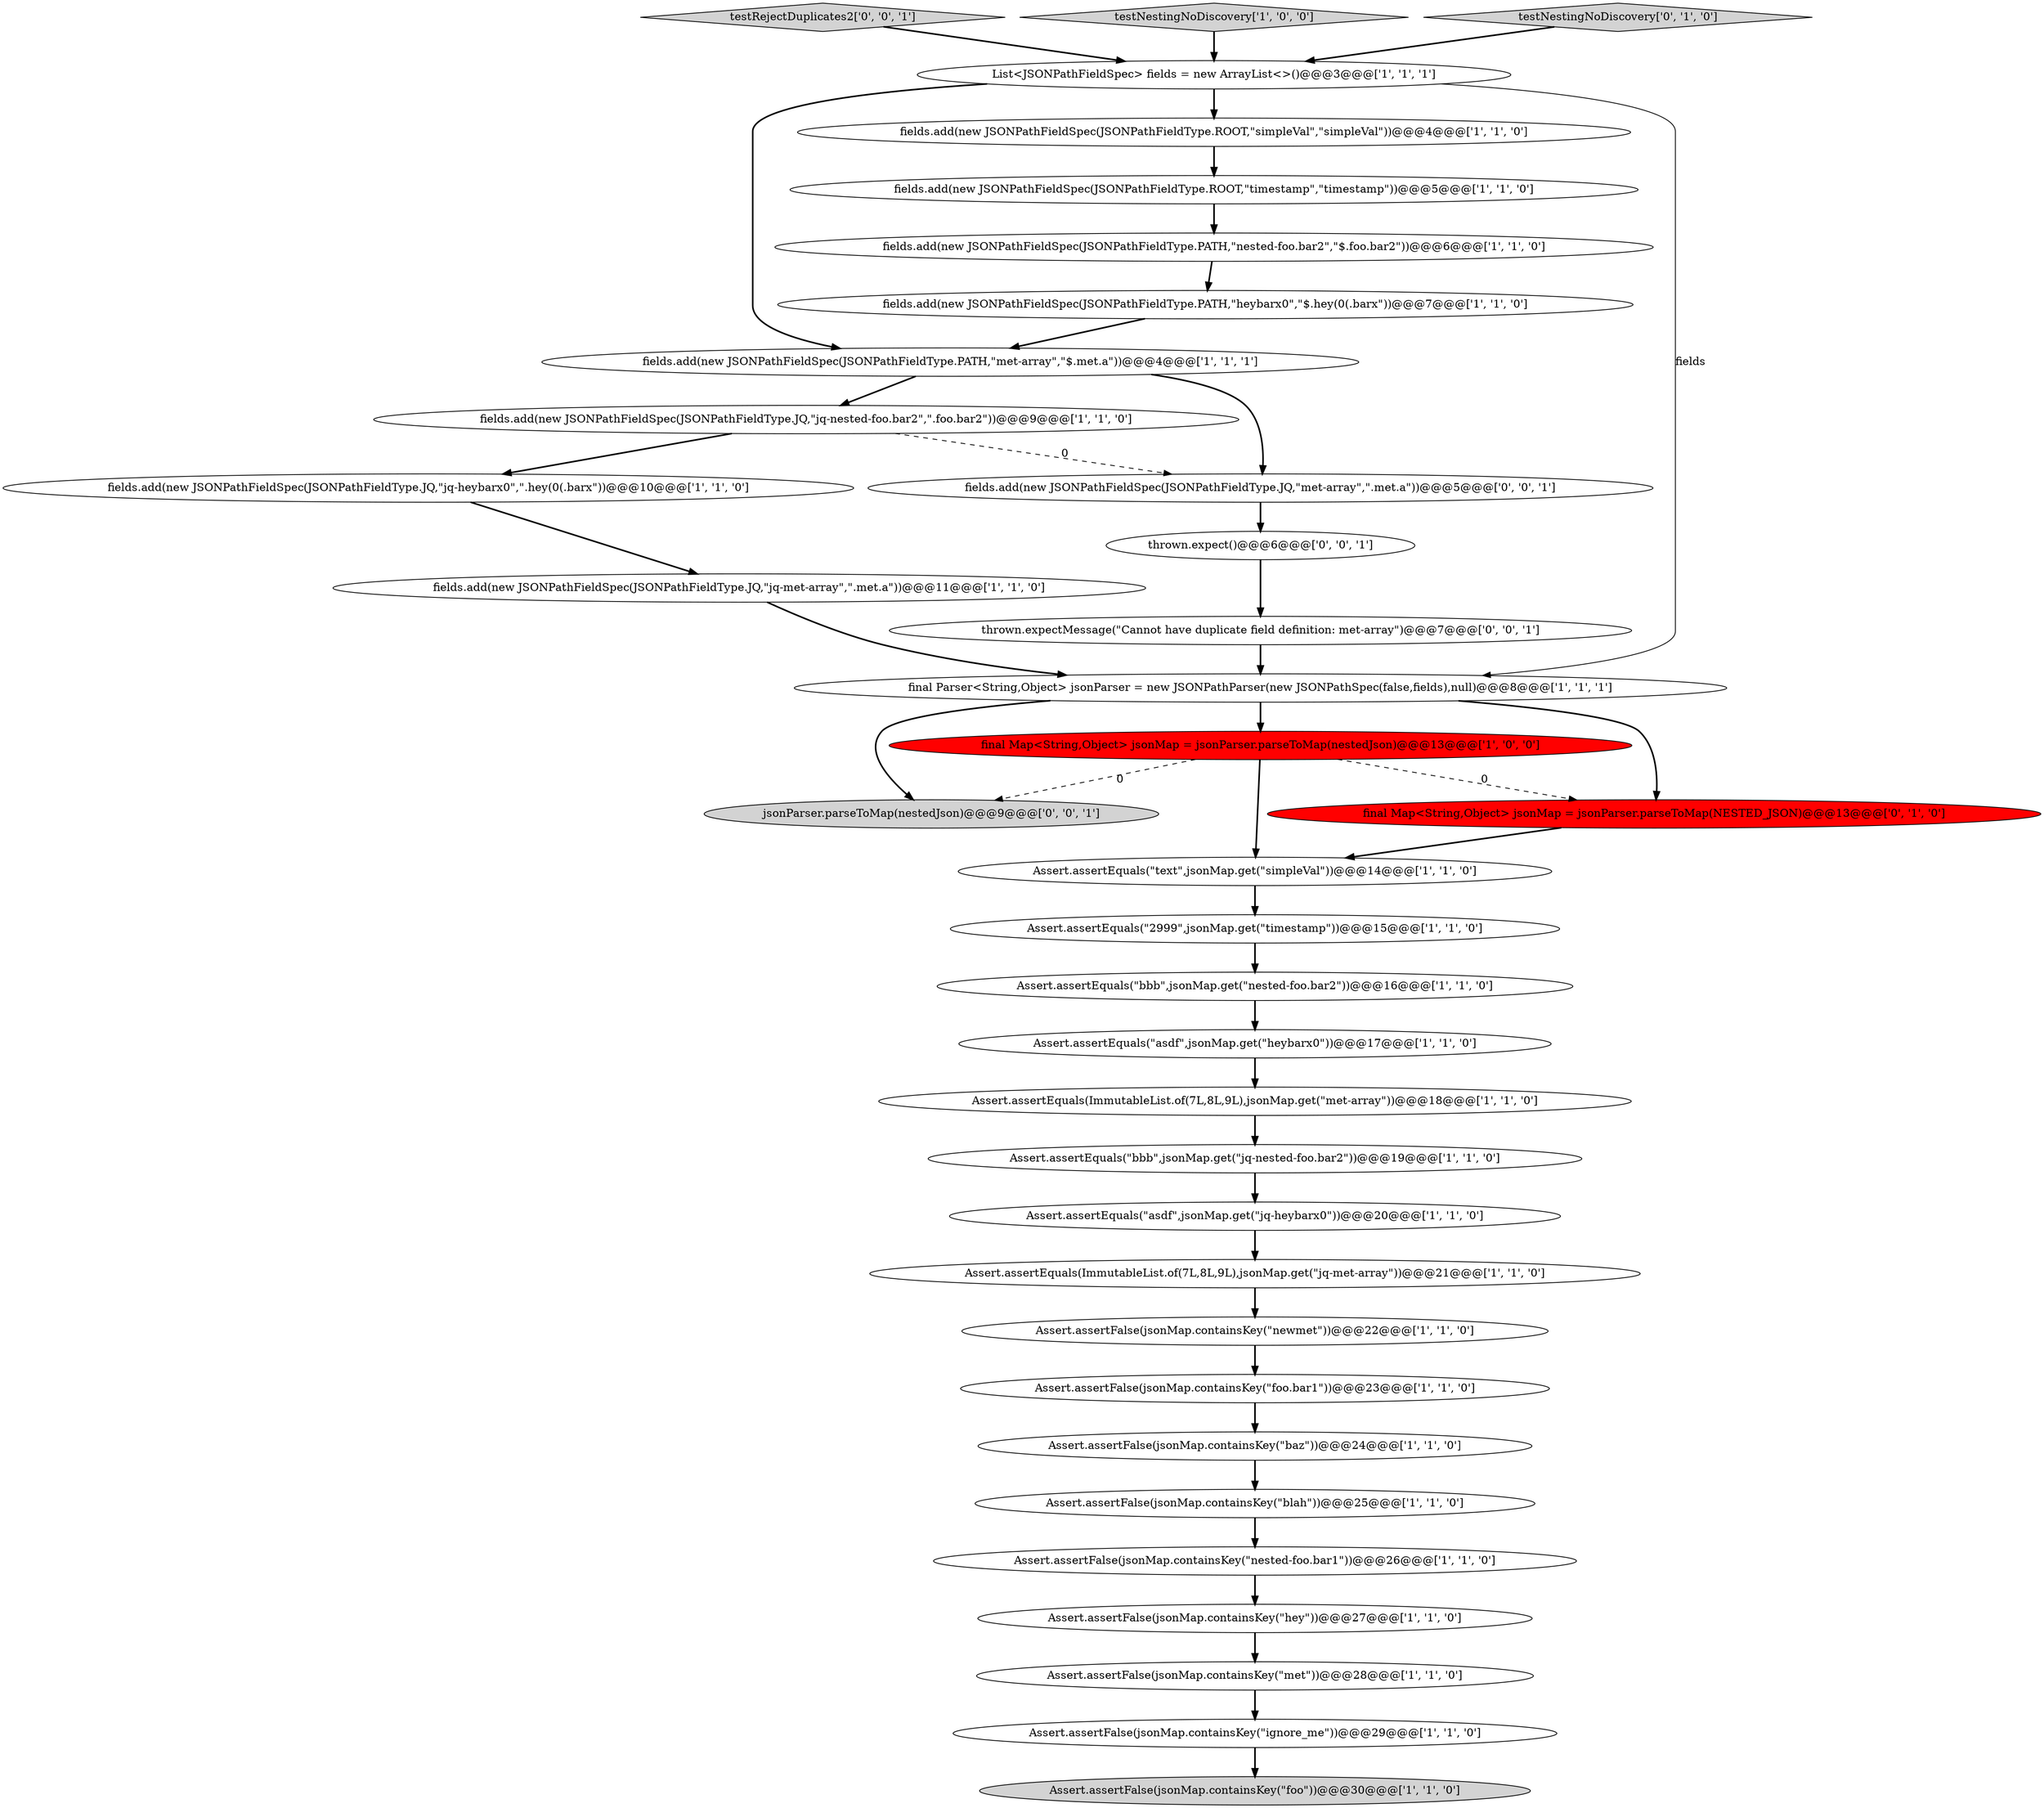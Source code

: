 digraph {
23 [style = filled, label = "Assert.assertFalse(jsonMap.containsKey(\"foo\"))@@@30@@@['1', '1', '0']", fillcolor = lightgray, shape = ellipse image = "AAA0AAABBB1BBB"];
27 [style = filled, label = "fields.add(new JSONPathFieldSpec(JSONPathFieldType.PATH,\"heybarx0\",\"$.hey(0(.barx\"))@@@7@@@['1', '1', '0']", fillcolor = white, shape = ellipse image = "AAA0AAABBB1BBB"];
2 [style = filled, label = "fields.add(new JSONPathFieldSpec(JSONPathFieldType.PATH,\"met-array\",\"$.met.a\"))@@@4@@@['1', '1', '1']", fillcolor = white, shape = ellipse image = "AAA0AAABBB1BBB"];
6 [style = filled, label = "Assert.assertEquals(\"bbb\",jsonMap.get(\"nested-foo.bar2\"))@@@16@@@['1', '1', '0']", fillcolor = white, shape = ellipse image = "AAA0AAABBB1BBB"];
18 [style = filled, label = "fields.add(new JSONPathFieldSpec(JSONPathFieldType.JQ,\"jq-heybarx0\",\".hey(0(.barx\"))@@@10@@@['1', '1', '0']", fillcolor = white, shape = ellipse image = "AAA0AAABBB1BBB"];
31 [style = filled, label = "fields.add(new JSONPathFieldSpec(JSONPathFieldType.JQ,\"met-array\",\".met.a\"))@@@5@@@['0', '0', '1']", fillcolor = white, shape = ellipse image = "AAA0AAABBB3BBB"];
3 [style = filled, label = "Assert.assertEquals(\"2999\",jsonMap.get(\"timestamp\"))@@@15@@@['1', '1', '0']", fillcolor = white, shape = ellipse image = "AAA0AAABBB1BBB"];
11 [style = filled, label = "fields.add(new JSONPathFieldSpec(JSONPathFieldType.JQ,\"jq-nested-foo.bar2\",\".foo.bar2\"))@@@9@@@['1', '1', '0']", fillcolor = white, shape = ellipse image = "AAA0AAABBB1BBB"];
19 [style = filled, label = "Assert.assertFalse(jsonMap.containsKey(\"met\"))@@@28@@@['1', '1', '0']", fillcolor = white, shape = ellipse image = "AAA0AAABBB1BBB"];
24 [style = filled, label = "Assert.assertFalse(jsonMap.containsKey(\"foo.bar1\"))@@@23@@@['1', '1', '0']", fillcolor = white, shape = ellipse image = "AAA0AAABBB1BBB"];
10 [style = filled, label = "fields.add(new JSONPathFieldSpec(JSONPathFieldType.ROOT,\"timestamp\",\"timestamp\"))@@@5@@@['1', '1', '0']", fillcolor = white, shape = ellipse image = "AAA0AAABBB1BBB"];
35 [style = filled, label = "jsonParser.parseToMap(nestedJson)@@@9@@@['0', '0', '1']", fillcolor = lightgray, shape = ellipse image = "AAA0AAABBB3BBB"];
32 [style = filled, label = "testRejectDuplicates2['0', '0', '1']", fillcolor = lightgray, shape = diamond image = "AAA0AAABBB3BBB"];
28 [style = filled, label = "Assert.assertFalse(jsonMap.containsKey(\"ignore_me\"))@@@29@@@['1', '1', '0']", fillcolor = white, shape = ellipse image = "AAA0AAABBB1BBB"];
34 [style = filled, label = "thrown.expectMessage(\"Cannot have duplicate field definition: met-array\")@@@7@@@['0', '0', '1']", fillcolor = white, shape = ellipse image = "AAA0AAABBB3BBB"];
16 [style = filled, label = "Assert.assertEquals(ImmutableList.of(7L,8L,9L),jsonMap.get(\"met-array\"))@@@18@@@['1', '1', '0']", fillcolor = white, shape = ellipse image = "AAA0AAABBB1BBB"];
13 [style = filled, label = "Assert.assertFalse(jsonMap.containsKey(\"hey\"))@@@27@@@['1', '1', '0']", fillcolor = white, shape = ellipse image = "AAA0AAABBB1BBB"];
7 [style = filled, label = "Assert.assertEquals(\"asdf\",jsonMap.get(\"jq-heybarx0\"))@@@20@@@['1', '1', '0']", fillcolor = white, shape = ellipse image = "AAA0AAABBB1BBB"];
0 [style = filled, label = "final Map<String,Object> jsonMap = jsonParser.parseToMap(nestedJson)@@@13@@@['1', '0', '0']", fillcolor = red, shape = ellipse image = "AAA1AAABBB1BBB"];
12 [style = filled, label = "Assert.assertEquals(\"bbb\",jsonMap.get(\"jq-nested-foo.bar2\"))@@@19@@@['1', '1', '0']", fillcolor = white, shape = ellipse image = "AAA0AAABBB1BBB"];
4 [style = filled, label = "testNestingNoDiscovery['1', '0', '0']", fillcolor = lightgray, shape = diamond image = "AAA0AAABBB1BBB"];
25 [style = filled, label = "Assert.assertEquals(\"asdf\",jsonMap.get(\"heybarx0\"))@@@17@@@['1', '1', '0']", fillcolor = white, shape = ellipse image = "AAA0AAABBB1BBB"];
20 [style = filled, label = "Assert.assertFalse(jsonMap.containsKey(\"blah\"))@@@25@@@['1', '1', '0']", fillcolor = white, shape = ellipse image = "AAA0AAABBB1BBB"];
26 [style = filled, label = "Assert.assertFalse(jsonMap.containsKey(\"newmet\"))@@@22@@@['1', '1', '0']", fillcolor = white, shape = ellipse image = "AAA0AAABBB1BBB"];
30 [style = filled, label = "final Map<String,Object> jsonMap = jsonParser.parseToMap(NESTED_JSON)@@@13@@@['0', '1', '0']", fillcolor = red, shape = ellipse image = "AAA1AAABBB2BBB"];
33 [style = filled, label = "thrown.expect()@@@6@@@['0', '0', '1']", fillcolor = white, shape = ellipse image = "AAA0AAABBB3BBB"];
5 [style = filled, label = "List<JSONPathFieldSpec> fields = new ArrayList<>()@@@3@@@['1', '1', '1']", fillcolor = white, shape = ellipse image = "AAA0AAABBB1BBB"];
29 [style = filled, label = "testNestingNoDiscovery['0', '1', '0']", fillcolor = lightgray, shape = diamond image = "AAA0AAABBB2BBB"];
1 [style = filled, label = "Assert.assertFalse(jsonMap.containsKey(\"baz\"))@@@24@@@['1', '1', '0']", fillcolor = white, shape = ellipse image = "AAA0AAABBB1BBB"];
17 [style = filled, label = "fields.add(new JSONPathFieldSpec(JSONPathFieldType.ROOT,\"simpleVal\",\"simpleVal\"))@@@4@@@['1', '1', '0']", fillcolor = white, shape = ellipse image = "AAA0AAABBB1BBB"];
22 [style = filled, label = "fields.add(new JSONPathFieldSpec(JSONPathFieldType.JQ,\"jq-met-array\",\".met.a\"))@@@11@@@['1', '1', '0']", fillcolor = white, shape = ellipse image = "AAA0AAABBB1BBB"];
9 [style = filled, label = "Assert.assertFalse(jsonMap.containsKey(\"nested-foo.bar1\"))@@@26@@@['1', '1', '0']", fillcolor = white, shape = ellipse image = "AAA0AAABBB1BBB"];
8 [style = filled, label = "Assert.assertEquals(ImmutableList.of(7L,8L,9L),jsonMap.get(\"jq-met-array\"))@@@21@@@['1', '1', '0']", fillcolor = white, shape = ellipse image = "AAA0AAABBB1BBB"];
15 [style = filled, label = "Assert.assertEquals(\"text\",jsonMap.get(\"simpleVal\"))@@@14@@@['1', '1', '0']", fillcolor = white, shape = ellipse image = "AAA0AAABBB1BBB"];
21 [style = filled, label = "final Parser<String,Object> jsonParser = new JSONPathParser(new JSONPathSpec(false,fields),null)@@@8@@@['1', '1', '1']", fillcolor = white, shape = ellipse image = "AAA0AAABBB1BBB"];
14 [style = filled, label = "fields.add(new JSONPathFieldSpec(JSONPathFieldType.PATH,\"nested-foo.bar2\",\"$.foo.bar2\"))@@@6@@@['1', '1', '0']", fillcolor = white, shape = ellipse image = "AAA0AAABBB1BBB"];
17->10 [style = bold, label=""];
32->5 [style = bold, label=""];
29->5 [style = bold, label=""];
21->0 [style = bold, label=""];
10->14 [style = bold, label=""];
20->9 [style = bold, label=""];
22->21 [style = bold, label=""];
1->20 [style = bold, label=""];
3->6 [style = bold, label=""];
21->30 [style = bold, label=""];
26->24 [style = bold, label=""];
15->3 [style = bold, label=""];
5->17 [style = bold, label=""];
25->16 [style = bold, label=""];
7->8 [style = bold, label=""];
12->7 [style = bold, label=""];
0->15 [style = bold, label=""];
11->18 [style = bold, label=""];
2->31 [style = bold, label=""];
5->21 [style = solid, label="fields"];
5->2 [style = bold, label=""];
13->19 [style = bold, label=""];
18->22 [style = bold, label=""];
11->31 [style = dashed, label="0"];
28->23 [style = bold, label=""];
31->33 [style = bold, label=""];
0->30 [style = dashed, label="0"];
30->15 [style = bold, label=""];
14->27 [style = bold, label=""];
19->28 [style = bold, label=""];
24->1 [style = bold, label=""];
0->35 [style = dashed, label="0"];
21->35 [style = bold, label=""];
33->34 [style = bold, label=""];
16->12 [style = bold, label=""];
4->5 [style = bold, label=""];
27->2 [style = bold, label=""];
2->11 [style = bold, label=""];
34->21 [style = bold, label=""];
6->25 [style = bold, label=""];
9->13 [style = bold, label=""];
8->26 [style = bold, label=""];
}
